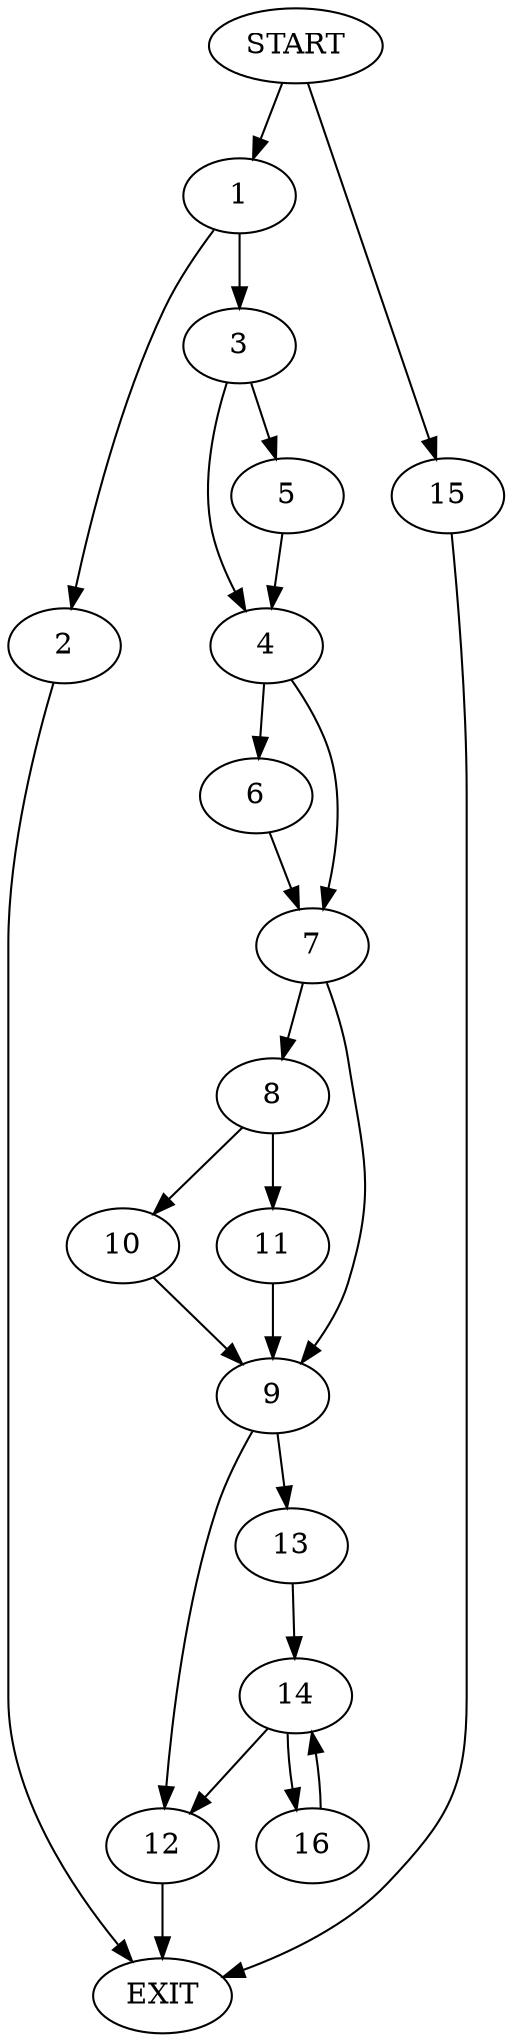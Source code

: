 digraph {
0 [label="START"]
17 [label="EXIT"]
0 -> 1
1 -> 2
1 -> 3
3 -> 4
3 -> 5
2 -> 17
5 -> 4
4 -> 6
4 -> 7
6 -> 7
7 -> 8
7 -> 9
8 -> 10
8 -> 11
9 -> 12
9 -> 13
11 -> 9
10 -> 9
12 -> 17
13 -> 14
0 -> 15
15 -> 17
14 -> 12
14 -> 16
16 -> 14
}
